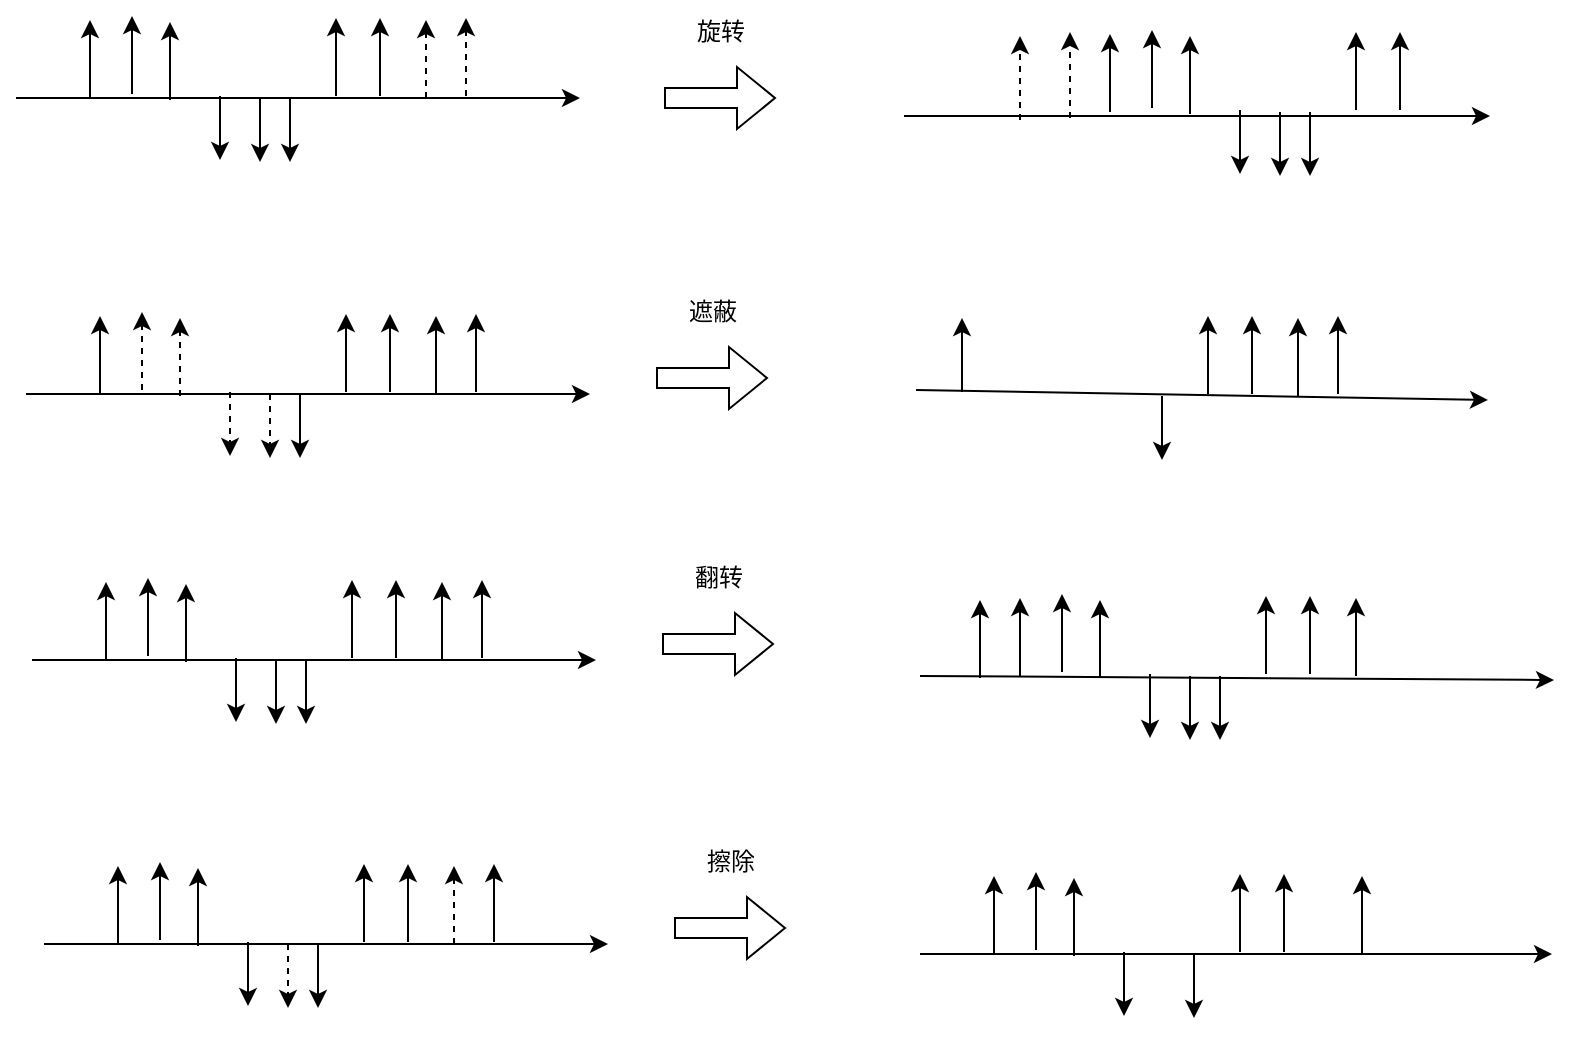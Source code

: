 <mxfile version="24.0.7" type="github">
  <diagram name="第 1 页" id="TJoWFfwJXKNT_mt5XgPP">
    <mxGraphModel dx="1850" dy="539" grid="0" gridSize="10" guides="1" tooltips="1" connect="1" arrows="1" fold="1" page="0" pageScale="1" pageWidth="827" pageHeight="1169" math="0" shadow="0">
      <root>
        <mxCell id="0" />
        <mxCell id="1" parent="0" />
        <mxCell id="PRGRgoTXFhKFeBUIvJjT-1" value="" style="shape=flexArrow;endArrow=classic;html=1;rounded=0;" edge="1" parent="1">
          <mxGeometry width="50" height="50" relative="1" as="geometry">
            <mxPoint x="-413" y="291" as="sourcePoint" />
            <mxPoint x="-357" y="291" as="targetPoint" />
          </mxGeometry>
        </mxCell>
        <mxCell id="PRGRgoTXFhKFeBUIvJjT-2" value="" style="endArrow=classic;html=1;rounded=0;" edge="1" parent="1">
          <mxGeometry width="50" height="50" relative="1" as="geometry">
            <mxPoint x="-700" y="291" as="sourcePoint" />
            <mxPoint x="-700" y="252" as="targetPoint" />
          </mxGeometry>
        </mxCell>
        <mxCell id="PRGRgoTXFhKFeBUIvJjT-3" value="" style="endArrow=classic;html=1;rounded=0;" edge="1" parent="1">
          <mxGeometry width="50" height="50" relative="1" as="geometry">
            <mxPoint x="-737" y="291" as="sourcePoint" />
            <mxPoint x="-455" y="291" as="targetPoint" />
          </mxGeometry>
        </mxCell>
        <mxCell id="PRGRgoTXFhKFeBUIvJjT-4" value="" style="endArrow=classic;html=1;rounded=0;" edge="1" parent="1">
          <mxGeometry width="50" height="50" relative="1" as="geometry">
            <mxPoint x="-679" y="289" as="sourcePoint" />
            <mxPoint x="-679" y="250" as="targetPoint" />
          </mxGeometry>
        </mxCell>
        <mxCell id="PRGRgoTXFhKFeBUIvJjT-5" value="" style="endArrow=classic;html=1;rounded=0;" edge="1" parent="1">
          <mxGeometry width="50" height="50" relative="1" as="geometry">
            <mxPoint x="-660" y="292" as="sourcePoint" />
            <mxPoint x="-660" y="253" as="targetPoint" />
          </mxGeometry>
        </mxCell>
        <mxCell id="PRGRgoTXFhKFeBUIvJjT-6" value="" style="endArrow=classic;html=1;rounded=0;" edge="1" parent="1">
          <mxGeometry width="50" height="50" relative="1" as="geometry">
            <mxPoint x="-635" y="290" as="sourcePoint" />
            <mxPoint x="-635" y="322" as="targetPoint" />
          </mxGeometry>
        </mxCell>
        <mxCell id="PRGRgoTXFhKFeBUIvJjT-7" value="" style="endArrow=classic;html=1;rounded=0;" edge="1" parent="1">
          <mxGeometry width="50" height="50" relative="1" as="geometry">
            <mxPoint x="-615" y="291" as="sourcePoint" />
            <mxPoint x="-615" y="323" as="targetPoint" />
          </mxGeometry>
        </mxCell>
        <mxCell id="PRGRgoTXFhKFeBUIvJjT-9" value="" style="endArrow=classic;html=1;rounded=0;" edge="1" parent="1">
          <mxGeometry width="50" height="50" relative="1" as="geometry">
            <mxPoint x="-600" y="291" as="sourcePoint" />
            <mxPoint x="-600" y="323" as="targetPoint" />
          </mxGeometry>
        </mxCell>
        <mxCell id="PRGRgoTXFhKFeBUIvJjT-10" value="" style="endArrow=classic;html=1;rounded=0;" edge="1" parent="1">
          <mxGeometry width="50" height="50" relative="1" as="geometry">
            <mxPoint x="-577" y="290" as="sourcePoint" />
            <mxPoint x="-577" y="251" as="targetPoint" />
          </mxGeometry>
        </mxCell>
        <mxCell id="PRGRgoTXFhKFeBUIvJjT-11" value="" style="endArrow=classic;html=1;rounded=0;" edge="1" parent="1">
          <mxGeometry width="50" height="50" relative="1" as="geometry">
            <mxPoint x="-555" y="290" as="sourcePoint" />
            <mxPoint x="-555" y="251" as="targetPoint" />
          </mxGeometry>
        </mxCell>
        <mxCell id="PRGRgoTXFhKFeBUIvJjT-13" value="" style="endArrow=classic;html=1;rounded=0;dashed=1;" edge="1" parent="1">
          <mxGeometry width="50" height="50" relative="1" as="geometry">
            <mxPoint x="-532" y="291" as="sourcePoint" />
            <mxPoint x="-532" y="252" as="targetPoint" />
          </mxGeometry>
        </mxCell>
        <mxCell id="PRGRgoTXFhKFeBUIvJjT-14" value="" style="endArrow=classic;html=1;rounded=1;curved=0;dashed=1;" edge="1" parent="1">
          <mxGeometry width="50" height="50" relative="1" as="geometry">
            <mxPoint x="-512" y="290" as="sourcePoint" />
            <mxPoint x="-512" y="251" as="targetPoint" />
          </mxGeometry>
        </mxCell>
        <mxCell id="PRGRgoTXFhKFeBUIvJjT-38" value="" style="endArrow=classic;html=1;rounded=0;" edge="1" parent="1">
          <mxGeometry width="50" height="50" relative="1" as="geometry">
            <mxPoint x="-695" y="439" as="sourcePoint" />
            <mxPoint x="-695" y="400" as="targetPoint" />
          </mxGeometry>
        </mxCell>
        <mxCell id="PRGRgoTXFhKFeBUIvJjT-39" value="" style="endArrow=classic;html=1;rounded=0;" edge="1" parent="1">
          <mxGeometry width="50" height="50" relative="1" as="geometry">
            <mxPoint x="-732" y="439" as="sourcePoint" />
            <mxPoint x="-450" y="439" as="targetPoint" />
          </mxGeometry>
        </mxCell>
        <mxCell id="PRGRgoTXFhKFeBUIvJjT-40" value="" style="endArrow=classic;html=1;rounded=0;dashed=1;" edge="1" parent="1">
          <mxGeometry width="50" height="50" relative="1" as="geometry">
            <mxPoint x="-674" y="437" as="sourcePoint" />
            <mxPoint x="-674" y="398" as="targetPoint" />
          </mxGeometry>
        </mxCell>
        <mxCell id="PRGRgoTXFhKFeBUIvJjT-41" value="" style="endArrow=classic;html=1;rounded=0;dashed=1;" edge="1" parent="1">
          <mxGeometry width="50" height="50" relative="1" as="geometry">
            <mxPoint x="-655" y="440" as="sourcePoint" />
            <mxPoint x="-655" y="401" as="targetPoint" />
          </mxGeometry>
        </mxCell>
        <mxCell id="PRGRgoTXFhKFeBUIvJjT-42" value="" style="endArrow=classic;html=1;rounded=0;dashed=1;" edge="1" parent="1">
          <mxGeometry width="50" height="50" relative="1" as="geometry">
            <mxPoint x="-630" y="438" as="sourcePoint" />
            <mxPoint x="-630" y="470" as="targetPoint" />
          </mxGeometry>
        </mxCell>
        <mxCell id="PRGRgoTXFhKFeBUIvJjT-43" value="" style="endArrow=classic;html=1;rounded=0;dashed=1;" edge="1" parent="1">
          <mxGeometry width="50" height="50" relative="1" as="geometry">
            <mxPoint x="-610" y="439" as="sourcePoint" />
            <mxPoint x="-610" y="471" as="targetPoint" />
          </mxGeometry>
        </mxCell>
        <mxCell id="PRGRgoTXFhKFeBUIvJjT-44" value="" style="endArrow=classic;html=1;rounded=0;" edge="1" parent="1">
          <mxGeometry width="50" height="50" relative="1" as="geometry">
            <mxPoint x="-595" y="439" as="sourcePoint" />
            <mxPoint x="-595" y="471" as="targetPoint" />
          </mxGeometry>
        </mxCell>
        <mxCell id="PRGRgoTXFhKFeBUIvJjT-45" value="" style="endArrow=classic;html=1;rounded=0;" edge="1" parent="1">
          <mxGeometry width="50" height="50" relative="1" as="geometry">
            <mxPoint x="-572" y="438" as="sourcePoint" />
            <mxPoint x="-572" y="399" as="targetPoint" />
          </mxGeometry>
        </mxCell>
        <mxCell id="PRGRgoTXFhKFeBUIvJjT-46" value="" style="endArrow=classic;html=1;rounded=0;" edge="1" parent="1">
          <mxGeometry width="50" height="50" relative="1" as="geometry">
            <mxPoint x="-550" y="438" as="sourcePoint" />
            <mxPoint x="-550" y="399" as="targetPoint" />
          </mxGeometry>
        </mxCell>
        <mxCell id="PRGRgoTXFhKFeBUIvJjT-47" value="" style="endArrow=classic;html=1;rounded=0;" edge="1" parent="1">
          <mxGeometry width="50" height="50" relative="1" as="geometry">
            <mxPoint x="-527" y="439" as="sourcePoint" />
            <mxPoint x="-527" y="400" as="targetPoint" />
          </mxGeometry>
        </mxCell>
        <mxCell id="PRGRgoTXFhKFeBUIvJjT-48" value="" style="endArrow=classic;html=1;rounded=0;" edge="1" parent="1">
          <mxGeometry width="50" height="50" relative="1" as="geometry">
            <mxPoint x="-507" y="438" as="sourcePoint" />
            <mxPoint x="-507" y="399" as="targetPoint" />
          </mxGeometry>
        </mxCell>
        <mxCell id="PRGRgoTXFhKFeBUIvJjT-49" value="旋转" style="text;html=1;align=center;verticalAlign=middle;resizable=0;points=[];autosize=1;strokeColor=none;fillColor=none;" vertex="1" parent="1">
          <mxGeometry x="-406.5" y="245" width="42" height="26" as="geometry" />
        </mxCell>
        <mxCell id="PRGRgoTXFhKFeBUIvJjT-63" value="" style="endArrow=classic;html=1;rounded=0;" edge="1" parent="1">
          <mxGeometry width="50" height="50" relative="1" as="geometry">
            <mxPoint x="-190" y="298" as="sourcePoint" />
            <mxPoint x="-190" y="259" as="targetPoint" />
          </mxGeometry>
        </mxCell>
        <mxCell id="PRGRgoTXFhKFeBUIvJjT-64" value="" style="endArrow=classic;html=1;rounded=0;" edge="1" parent="1">
          <mxGeometry width="50" height="50" relative="1" as="geometry">
            <mxPoint x="-293" y="300" as="sourcePoint" />
            <mxPoint y="300" as="targetPoint" />
          </mxGeometry>
        </mxCell>
        <mxCell id="PRGRgoTXFhKFeBUIvJjT-65" value="" style="endArrow=classic;html=1;rounded=0;" edge="1" parent="1">
          <mxGeometry width="50" height="50" relative="1" as="geometry">
            <mxPoint x="-169" y="296" as="sourcePoint" />
            <mxPoint x="-169" y="257" as="targetPoint" />
          </mxGeometry>
        </mxCell>
        <mxCell id="PRGRgoTXFhKFeBUIvJjT-66" value="" style="endArrow=classic;html=1;rounded=0;" edge="1" parent="1">
          <mxGeometry width="50" height="50" relative="1" as="geometry">
            <mxPoint x="-150" y="299" as="sourcePoint" />
            <mxPoint x="-150" y="260" as="targetPoint" />
          </mxGeometry>
        </mxCell>
        <mxCell id="PRGRgoTXFhKFeBUIvJjT-67" value="" style="endArrow=classic;html=1;rounded=0;" edge="1" parent="1">
          <mxGeometry width="50" height="50" relative="1" as="geometry">
            <mxPoint x="-125" y="297" as="sourcePoint" />
            <mxPoint x="-125" y="329" as="targetPoint" />
          </mxGeometry>
        </mxCell>
        <mxCell id="PRGRgoTXFhKFeBUIvJjT-68" value="" style="endArrow=classic;html=1;rounded=0;" edge="1" parent="1">
          <mxGeometry width="50" height="50" relative="1" as="geometry">
            <mxPoint x="-105" y="298" as="sourcePoint" />
            <mxPoint x="-105" y="330" as="targetPoint" />
          </mxGeometry>
        </mxCell>
        <mxCell id="PRGRgoTXFhKFeBUIvJjT-69" value="" style="endArrow=classic;html=1;rounded=0;" edge="1" parent="1">
          <mxGeometry width="50" height="50" relative="1" as="geometry">
            <mxPoint x="-90" y="298" as="sourcePoint" />
            <mxPoint x="-90" y="330" as="targetPoint" />
          </mxGeometry>
        </mxCell>
        <mxCell id="PRGRgoTXFhKFeBUIvJjT-70" value="" style="endArrow=classic;html=1;rounded=0;" edge="1" parent="1">
          <mxGeometry width="50" height="50" relative="1" as="geometry">
            <mxPoint x="-67" y="297" as="sourcePoint" />
            <mxPoint x="-67" y="258" as="targetPoint" />
          </mxGeometry>
        </mxCell>
        <mxCell id="PRGRgoTXFhKFeBUIvJjT-71" value="" style="endArrow=classic;html=1;rounded=0;" edge="1" parent="1">
          <mxGeometry width="50" height="50" relative="1" as="geometry">
            <mxPoint x="-45" y="297" as="sourcePoint" />
            <mxPoint x="-45" y="258" as="targetPoint" />
          </mxGeometry>
        </mxCell>
        <mxCell id="PRGRgoTXFhKFeBUIvJjT-72" value="" style="endArrow=classic;html=1;rounded=0;dashed=1;" edge="1" parent="1">
          <mxGeometry width="50" height="50" relative="1" as="geometry">
            <mxPoint x="-210" y="301" as="sourcePoint" />
            <mxPoint x="-210" y="258" as="targetPoint" />
          </mxGeometry>
        </mxCell>
        <mxCell id="PRGRgoTXFhKFeBUIvJjT-73" value="" style="endArrow=classic;html=1;rounded=0;dashed=1;" edge="1" parent="1">
          <mxGeometry width="50" height="50" relative="1" as="geometry">
            <mxPoint x="-235" y="302" as="sourcePoint" />
            <mxPoint x="-235" y="260" as="targetPoint" />
          </mxGeometry>
        </mxCell>
        <mxCell id="PRGRgoTXFhKFeBUIvJjT-75" value="" style="shape=flexArrow;endArrow=classic;html=1;rounded=0;" edge="1" parent="1">
          <mxGeometry width="50" height="50" relative="1" as="geometry">
            <mxPoint x="-417" y="431" as="sourcePoint" />
            <mxPoint x="-361" y="431" as="targetPoint" />
          </mxGeometry>
        </mxCell>
        <mxCell id="PRGRgoTXFhKFeBUIvJjT-76" value="遮蔽" style="text;html=1;align=center;verticalAlign=middle;resizable=0;points=[];autosize=1;strokeColor=none;fillColor=none;" vertex="1" parent="1">
          <mxGeometry x="-410.5" y="385" width="42" height="26" as="geometry" />
        </mxCell>
        <mxCell id="PRGRgoTXFhKFeBUIvJjT-88" value="" style="endArrow=classic;html=1;rounded=0;" edge="1" parent="1">
          <mxGeometry width="50" height="50" relative="1" as="geometry">
            <mxPoint x="-264" y="438" as="sourcePoint" />
            <mxPoint x="-264" y="401" as="targetPoint" />
          </mxGeometry>
        </mxCell>
        <mxCell id="PRGRgoTXFhKFeBUIvJjT-89" value="" style="endArrow=classic;html=1;rounded=0;" edge="1" parent="1">
          <mxGeometry width="50" height="50" relative="1" as="geometry">
            <mxPoint x="-287" y="437" as="sourcePoint" />
            <mxPoint x="-1" y="442" as="targetPoint" />
          </mxGeometry>
        </mxCell>
        <mxCell id="PRGRgoTXFhKFeBUIvJjT-94" value="" style="endArrow=classic;html=1;rounded=0;" edge="1" parent="1">
          <mxGeometry width="50" height="50" relative="1" as="geometry">
            <mxPoint x="-164" y="440" as="sourcePoint" />
            <mxPoint x="-164" y="472" as="targetPoint" />
          </mxGeometry>
        </mxCell>
        <mxCell id="PRGRgoTXFhKFeBUIvJjT-95" value="" style="endArrow=classic;html=1;rounded=0;" edge="1" parent="1">
          <mxGeometry width="50" height="50" relative="1" as="geometry">
            <mxPoint x="-141" y="439" as="sourcePoint" />
            <mxPoint x="-141" y="400" as="targetPoint" />
          </mxGeometry>
        </mxCell>
        <mxCell id="PRGRgoTXFhKFeBUIvJjT-96" value="" style="endArrow=classic;html=1;rounded=0;" edge="1" parent="1">
          <mxGeometry width="50" height="50" relative="1" as="geometry">
            <mxPoint x="-119" y="439" as="sourcePoint" />
            <mxPoint x="-119" y="400" as="targetPoint" />
          </mxGeometry>
        </mxCell>
        <mxCell id="PRGRgoTXFhKFeBUIvJjT-97" value="" style="endArrow=classic;html=1;rounded=0;" edge="1" parent="1">
          <mxGeometry width="50" height="50" relative="1" as="geometry">
            <mxPoint x="-96" y="440" as="sourcePoint" />
            <mxPoint x="-96" y="401" as="targetPoint" />
          </mxGeometry>
        </mxCell>
        <mxCell id="PRGRgoTXFhKFeBUIvJjT-98" value="" style="endArrow=classic;html=1;rounded=0;" edge="1" parent="1">
          <mxGeometry width="50" height="50" relative="1" as="geometry">
            <mxPoint x="-76" y="439" as="sourcePoint" />
            <mxPoint x="-76" y="400" as="targetPoint" />
          </mxGeometry>
        </mxCell>
        <mxCell id="PRGRgoTXFhKFeBUIvJjT-99" value="" style="endArrow=classic;html=1;rounded=0;" edge="1" parent="1">
          <mxGeometry width="50" height="50" relative="1" as="geometry">
            <mxPoint x="-692" y="572" as="sourcePoint" />
            <mxPoint x="-692" y="533" as="targetPoint" />
          </mxGeometry>
        </mxCell>
        <mxCell id="PRGRgoTXFhKFeBUIvJjT-100" value="" style="endArrow=classic;html=1;rounded=0;" edge="1" parent="1">
          <mxGeometry width="50" height="50" relative="1" as="geometry">
            <mxPoint x="-729" y="572" as="sourcePoint" />
            <mxPoint x="-447" y="572" as="targetPoint" />
          </mxGeometry>
        </mxCell>
        <mxCell id="PRGRgoTXFhKFeBUIvJjT-101" value="" style="endArrow=classic;html=1;rounded=0;" edge="1" parent="1">
          <mxGeometry width="50" height="50" relative="1" as="geometry">
            <mxPoint x="-671" y="570" as="sourcePoint" />
            <mxPoint x="-671" y="531" as="targetPoint" />
          </mxGeometry>
        </mxCell>
        <mxCell id="PRGRgoTXFhKFeBUIvJjT-102" value="" style="endArrow=classic;html=1;rounded=0;" edge="1" parent="1">
          <mxGeometry width="50" height="50" relative="1" as="geometry">
            <mxPoint x="-652" y="573" as="sourcePoint" />
            <mxPoint x="-652" y="534" as="targetPoint" />
          </mxGeometry>
        </mxCell>
        <mxCell id="PRGRgoTXFhKFeBUIvJjT-103" value="" style="endArrow=classic;html=1;rounded=0;" edge="1" parent="1">
          <mxGeometry width="50" height="50" relative="1" as="geometry">
            <mxPoint x="-627" y="571" as="sourcePoint" />
            <mxPoint x="-627" y="603" as="targetPoint" />
          </mxGeometry>
        </mxCell>
        <mxCell id="PRGRgoTXFhKFeBUIvJjT-104" value="" style="endArrow=classic;html=1;rounded=0;" edge="1" parent="1">
          <mxGeometry width="50" height="50" relative="1" as="geometry">
            <mxPoint x="-607" y="572" as="sourcePoint" />
            <mxPoint x="-607" y="604" as="targetPoint" />
          </mxGeometry>
        </mxCell>
        <mxCell id="PRGRgoTXFhKFeBUIvJjT-105" value="" style="endArrow=classic;html=1;rounded=0;" edge="1" parent="1">
          <mxGeometry width="50" height="50" relative="1" as="geometry">
            <mxPoint x="-592" y="572" as="sourcePoint" />
            <mxPoint x="-592" y="604" as="targetPoint" />
          </mxGeometry>
        </mxCell>
        <mxCell id="PRGRgoTXFhKFeBUIvJjT-106" value="" style="endArrow=classic;html=1;rounded=0;" edge="1" parent="1">
          <mxGeometry width="50" height="50" relative="1" as="geometry">
            <mxPoint x="-569" y="571" as="sourcePoint" />
            <mxPoint x="-569" y="532" as="targetPoint" />
          </mxGeometry>
        </mxCell>
        <mxCell id="PRGRgoTXFhKFeBUIvJjT-107" value="" style="endArrow=classic;html=1;rounded=0;" edge="1" parent="1">
          <mxGeometry width="50" height="50" relative="1" as="geometry">
            <mxPoint x="-547" y="571" as="sourcePoint" />
            <mxPoint x="-547" y="532" as="targetPoint" />
          </mxGeometry>
        </mxCell>
        <mxCell id="PRGRgoTXFhKFeBUIvJjT-108" value="" style="endArrow=classic;html=1;rounded=0;" edge="1" parent="1">
          <mxGeometry width="50" height="50" relative="1" as="geometry">
            <mxPoint x="-524" y="572" as="sourcePoint" />
            <mxPoint x="-524" y="533" as="targetPoint" />
          </mxGeometry>
        </mxCell>
        <mxCell id="PRGRgoTXFhKFeBUIvJjT-109" value="" style="endArrow=classic;html=1;rounded=0;" edge="1" parent="1">
          <mxGeometry width="50" height="50" relative="1" as="geometry">
            <mxPoint x="-504" y="571" as="sourcePoint" />
            <mxPoint x="-504" y="532" as="targetPoint" />
          </mxGeometry>
        </mxCell>
        <mxCell id="PRGRgoTXFhKFeBUIvJjT-110" value="" style="shape=flexArrow;endArrow=classic;html=1;rounded=0;" edge="1" parent="1">
          <mxGeometry width="50" height="50" relative="1" as="geometry">
            <mxPoint x="-414" y="564" as="sourcePoint" />
            <mxPoint x="-358" y="564" as="targetPoint" />
          </mxGeometry>
        </mxCell>
        <mxCell id="PRGRgoTXFhKFeBUIvJjT-111" value="翻转" style="text;html=1;align=center;verticalAlign=middle;resizable=0;points=[];autosize=1;strokeColor=none;fillColor=none;" vertex="1" parent="1">
          <mxGeometry x="-407.5" y="518" width="42" height="26" as="geometry" />
        </mxCell>
        <mxCell id="PRGRgoTXFhKFeBUIvJjT-120" value="" style="endArrow=classic;html=1;rounded=0;" edge="1" parent="1">
          <mxGeometry width="50" height="50" relative="1" as="geometry">
            <mxPoint x="-235" y="580" as="sourcePoint" />
            <mxPoint x="-235" y="541" as="targetPoint" />
          </mxGeometry>
        </mxCell>
        <mxCell id="PRGRgoTXFhKFeBUIvJjT-121" value="" style="endArrow=classic;html=1;rounded=0;" edge="1" parent="1">
          <mxGeometry width="50" height="50" relative="1" as="geometry">
            <mxPoint x="-285" y="580" as="sourcePoint" />
            <mxPoint x="32" y="582" as="targetPoint" />
          </mxGeometry>
        </mxCell>
        <mxCell id="PRGRgoTXFhKFeBUIvJjT-122" value="" style="endArrow=classic;html=1;rounded=0;" edge="1" parent="1">
          <mxGeometry width="50" height="50" relative="1" as="geometry">
            <mxPoint x="-214" y="578" as="sourcePoint" />
            <mxPoint x="-214" y="539" as="targetPoint" />
          </mxGeometry>
        </mxCell>
        <mxCell id="PRGRgoTXFhKFeBUIvJjT-123" value="" style="endArrow=classic;html=1;rounded=0;" edge="1" parent="1">
          <mxGeometry width="50" height="50" relative="1" as="geometry">
            <mxPoint x="-195" y="581" as="sourcePoint" />
            <mxPoint x="-195" y="542" as="targetPoint" />
          </mxGeometry>
        </mxCell>
        <mxCell id="PRGRgoTXFhKFeBUIvJjT-124" value="" style="endArrow=classic;html=1;rounded=0;" edge="1" parent="1">
          <mxGeometry width="50" height="50" relative="1" as="geometry">
            <mxPoint x="-170" y="579" as="sourcePoint" />
            <mxPoint x="-170" y="611" as="targetPoint" />
          </mxGeometry>
        </mxCell>
        <mxCell id="PRGRgoTXFhKFeBUIvJjT-125" value="" style="endArrow=classic;html=1;rounded=0;" edge="1" parent="1">
          <mxGeometry width="50" height="50" relative="1" as="geometry">
            <mxPoint x="-150" y="580" as="sourcePoint" />
            <mxPoint x="-150" y="612" as="targetPoint" />
          </mxGeometry>
        </mxCell>
        <mxCell id="PRGRgoTXFhKFeBUIvJjT-126" value="" style="endArrow=classic;html=1;rounded=0;" edge="1" parent="1">
          <mxGeometry width="50" height="50" relative="1" as="geometry">
            <mxPoint x="-135" y="580" as="sourcePoint" />
            <mxPoint x="-135" y="612" as="targetPoint" />
          </mxGeometry>
        </mxCell>
        <mxCell id="PRGRgoTXFhKFeBUIvJjT-127" value="" style="endArrow=classic;html=1;rounded=0;" edge="1" parent="1">
          <mxGeometry width="50" height="50" relative="1" as="geometry">
            <mxPoint x="-112" y="579" as="sourcePoint" />
            <mxPoint x="-112" y="540" as="targetPoint" />
          </mxGeometry>
        </mxCell>
        <mxCell id="PRGRgoTXFhKFeBUIvJjT-128" value="" style="endArrow=classic;html=1;rounded=0;" edge="1" parent="1">
          <mxGeometry width="50" height="50" relative="1" as="geometry">
            <mxPoint x="-90" y="579" as="sourcePoint" />
            <mxPoint x="-90" y="540" as="targetPoint" />
          </mxGeometry>
        </mxCell>
        <mxCell id="PRGRgoTXFhKFeBUIvJjT-129" value="" style="endArrow=classic;html=1;rounded=0;" edge="1" parent="1">
          <mxGeometry width="50" height="50" relative="1" as="geometry">
            <mxPoint x="-67" y="580" as="sourcePoint" />
            <mxPoint x="-67" y="541" as="targetPoint" />
          </mxGeometry>
        </mxCell>
        <mxCell id="PRGRgoTXFhKFeBUIvJjT-130" value="" style="endArrow=classic;html=1;rounded=0;" edge="1" parent="1">
          <mxGeometry width="50" height="50" relative="1" as="geometry">
            <mxPoint x="-255" y="581" as="sourcePoint" />
            <mxPoint x="-255" y="542" as="targetPoint" />
          </mxGeometry>
        </mxCell>
        <mxCell id="PRGRgoTXFhKFeBUIvJjT-155" value="" style="endArrow=classic;html=1;rounded=0;" edge="1" parent="1">
          <mxGeometry width="50" height="50" relative="1" as="geometry">
            <mxPoint x="-686" y="714" as="sourcePoint" />
            <mxPoint x="-686" y="675" as="targetPoint" />
          </mxGeometry>
        </mxCell>
        <mxCell id="PRGRgoTXFhKFeBUIvJjT-156" value="" style="endArrow=classic;html=1;rounded=0;" edge="1" parent="1">
          <mxGeometry width="50" height="50" relative="1" as="geometry">
            <mxPoint x="-723" y="714" as="sourcePoint" />
            <mxPoint x="-441" y="714" as="targetPoint" />
          </mxGeometry>
        </mxCell>
        <mxCell id="PRGRgoTXFhKFeBUIvJjT-157" value="" style="endArrow=classic;html=1;rounded=0;" edge="1" parent="1">
          <mxGeometry width="50" height="50" relative="1" as="geometry">
            <mxPoint x="-665" y="712" as="sourcePoint" />
            <mxPoint x="-665" y="673" as="targetPoint" />
          </mxGeometry>
        </mxCell>
        <mxCell id="PRGRgoTXFhKFeBUIvJjT-158" value="" style="endArrow=classic;html=1;rounded=0;" edge="1" parent="1">
          <mxGeometry width="50" height="50" relative="1" as="geometry">
            <mxPoint x="-646" y="715" as="sourcePoint" />
            <mxPoint x="-646" y="676" as="targetPoint" />
          </mxGeometry>
        </mxCell>
        <mxCell id="PRGRgoTXFhKFeBUIvJjT-159" value="" style="endArrow=classic;html=1;rounded=0;" edge="1" parent="1">
          <mxGeometry width="50" height="50" relative="1" as="geometry">
            <mxPoint x="-621" y="713" as="sourcePoint" />
            <mxPoint x="-621" y="745" as="targetPoint" />
          </mxGeometry>
        </mxCell>
        <mxCell id="PRGRgoTXFhKFeBUIvJjT-160" value="" style="endArrow=classic;html=1;rounded=0;dashed=1;" edge="1" parent="1">
          <mxGeometry width="50" height="50" relative="1" as="geometry">
            <mxPoint x="-601" y="714" as="sourcePoint" />
            <mxPoint x="-601" y="746" as="targetPoint" />
          </mxGeometry>
        </mxCell>
        <mxCell id="PRGRgoTXFhKFeBUIvJjT-161" value="" style="endArrow=classic;html=1;rounded=0;" edge="1" parent="1">
          <mxGeometry width="50" height="50" relative="1" as="geometry">
            <mxPoint x="-586" y="714" as="sourcePoint" />
            <mxPoint x="-586" y="746" as="targetPoint" />
          </mxGeometry>
        </mxCell>
        <mxCell id="PRGRgoTXFhKFeBUIvJjT-162" value="" style="endArrow=classic;html=1;rounded=0;" edge="1" parent="1">
          <mxGeometry width="50" height="50" relative="1" as="geometry">
            <mxPoint x="-563" y="713" as="sourcePoint" />
            <mxPoint x="-563" y="674" as="targetPoint" />
          </mxGeometry>
        </mxCell>
        <mxCell id="PRGRgoTXFhKFeBUIvJjT-163" value="" style="endArrow=classic;html=1;rounded=0;" edge="1" parent="1">
          <mxGeometry width="50" height="50" relative="1" as="geometry">
            <mxPoint x="-541" y="713" as="sourcePoint" />
            <mxPoint x="-541" y="674" as="targetPoint" />
          </mxGeometry>
        </mxCell>
        <mxCell id="PRGRgoTXFhKFeBUIvJjT-164" value="" style="endArrow=classic;html=1;rounded=0;dashed=1;" edge="1" parent="1">
          <mxGeometry width="50" height="50" relative="1" as="geometry">
            <mxPoint x="-518" y="714" as="sourcePoint" />
            <mxPoint x="-518" y="675" as="targetPoint" />
          </mxGeometry>
        </mxCell>
        <mxCell id="PRGRgoTXFhKFeBUIvJjT-165" value="" style="endArrow=classic;html=1;rounded=0;" edge="1" parent="1">
          <mxGeometry width="50" height="50" relative="1" as="geometry">
            <mxPoint x="-498" y="713" as="sourcePoint" />
            <mxPoint x="-498" y="674" as="targetPoint" />
          </mxGeometry>
        </mxCell>
        <mxCell id="PRGRgoTXFhKFeBUIvJjT-166" value="" style="shape=flexArrow;endArrow=classic;html=1;rounded=0;" edge="1" parent="1">
          <mxGeometry width="50" height="50" relative="1" as="geometry">
            <mxPoint x="-408" y="706" as="sourcePoint" />
            <mxPoint x="-352" y="706" as="targetPoint" />
          </mxGeometry>
        </mxCell>
        <mxCell id="PRGRgoTXFhKFeBUIvJjT-167" value="擦除" style="text;html=1;align=center;verticalAlign=middle;resizable=0;points=[];autosize=1;strokeColor=none;fillColor=none;" vertex="1" parent="1">
          <mxGeometry x="-401.5" y="660" width="42" height="26" as="geometry" />
        </mxCell>
        <mxCell id="PRGRgoTXFhKFeBUIvJjT-168" value="" style="endArrow=classic;html=1;rounded=0;" edge="1" parent="1">
          <mxGeometry width="50" height="50" relative="1" as="geometry">
            <mxPoint x="-248" y="719" as="sourcePoint" />
            <mxPoint x="-248" y="680" as="targetPoint" />
          </mxGeometry>
        </mxCell>
        <mxCell id="PRGRgoTXFhKFeBUIvJjT-169" value="" style="endArrow=classic;html=1;rounded=0;" edge="1" parent="1">
          <mxGeometry width="50" height="50" relative="1" as="geometry">
            <mxPoint x="-285" y="719" as="sourcePoint" />
            <mxPoint x="31" y="719" as="targetPoint" />
          </mxGeometry>
        </mxCell>
        <mxCell id="PRGRgoTXFhKFeBUIvJjT-170" value="" style="endArrow=classic;html=1;rounded=0;" edge="1" parent="1">
          <mxGeometry width="50" height="50" relative="1" as="geometry">
            <mxPoint x="-227" y="717" as="sourcePoint" />
            <mxPoint x="-227" y="678" as="targetPoint" />
          </mxGeometry>
        </mxCell>
        <mxCell id="PRGRgoTXFhKFeBUIvJjT-171" value="" style="endArrow=classic;html=1;rounded=0;" edge="1" parent="1">
          <mxGeometry width="50" height="50" relative="1" as="geometry">
            <mxPoint x="-208" y="720" as="sourcePoint" />
            <mxPoint x="-208" y="681" as="targetPoint" />
          </mxGeometry>
        </mxCell>
        <mxCell id="PRGRgoTXFhKFeBUIvJjT-172" value="" style="endArrow=classic;html=1;rounded=0;" edge="1" parent="1">
          <mxGeometry width="50" height="50" relative="1" as="geometry">
            <mxPoint x="-183" y="718" as="sourcePoint" />
            <mxPoint x="-183" y="750" as="targetPoint" />
          </mxGeometry>
        </mxCell>
        <mxCell id="PRGRgoTXFhKFeBUIvJjT-174" value="" style="endArrow=classic;html=1;rounded=0;" edge="1" parent="1">
          <mxGeometry width="50" height="50" relative="1" as="geometry">
            <mxPoint x="-148" y="719" as="sourcePoint" />
            <mxPoint x="-148" y="751" as="targetPoint" />
          </mxGeometry>
        </mxCell>
        <mxCell id="PRGRgoTXFhKFeBUIvJjT-175" value="" style="endArrow=classic;html=1;rounded=0;" edge="1" parent="1">
          <mxGeometry width="50" height="50" relative="1" as="geometry">
            <mxPoint x="-125" y="718" as="sourcePoint" />
            <mxPoint x="-125" y="679" as="targetPoint" />
          </mxGeometry>
        </mxCell>
        <mxCell id="PRGRgoTXFhKFeBUIvJjT-176" value="" style="endArrow=classic;html=1;rounded=0;" edge="1" parent="1">
          <mxGeometry width="50" height="50" relative="1" as="geometry">
            <mxPoint x="-103" y="718" as="sourcePoint" />
            <mxPoint x="-103" y="679" as="targetPoint" />
          </mxGeometry>
        </mxCell>
        <mxCell id="PRGRgoTXFhKFeBUIvJjT-178" value="" style="endArrow=classic;html=1;rounded=0;" edge="1" parent="1">
          <mxGeometry width="50" height="50" relative="1" as="geometry">
            <mxPoint x="-64" y="719" as="sourcePoint" />
            <mxPoint x="-64" y="680" as="targetPoint" />
          </mxGeometry>
        </mxCell>
      </root>
    </mxGraphModel>
  </diagram>
</mxfile>

